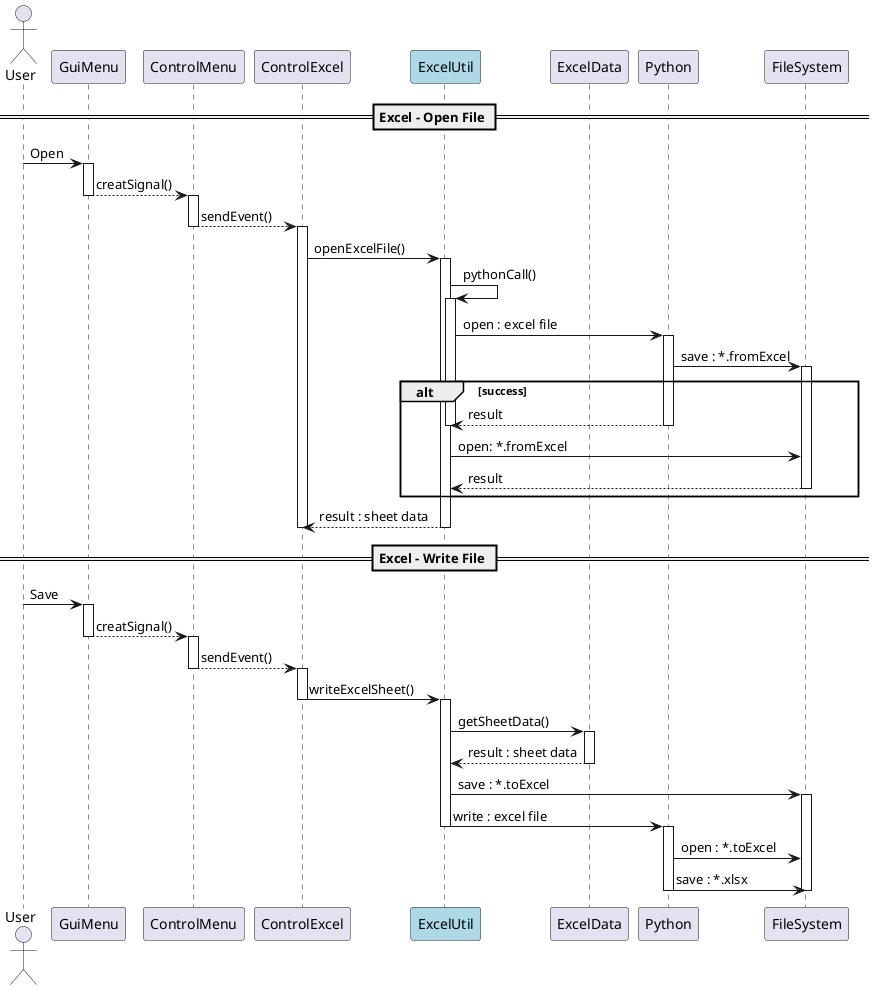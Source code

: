 @startuml

actor User order 10

' participant GuiExcel order 20
participant GuiMenu order 30
participant ControlMenu order 40
participant ControlExcel order 50

participant ExcelUtil order 100 #LightBlue
participant ExcelData order 110
participant Python order 120
participant FileSystem order 130

== Excel - Open File ==

User -> GuiMenu: Open

activate GuiMenu
GuiMenu --> ControlMenu: creatSignal()
deactivate GuiMenu

activate ControlMenu
ControlMenu --> ControlExcel: sendEvent()
deactivate ControlMenu

activate ControlExcel
ControlExcel -> ExcelUtil : openExcelFile()

activate ExcelUtil
ExcelUtil -> ExcelUtil : pythonCall()
activate ExcelUtil

ExcelUtil -> Python : open : excel file
activate Python

Python -> FileSystem : save : *.fromExcel
activate FileSystem

alt success
    ExcelUtil <-- Python : result
    deactivate Python
    deactivate ExcelUtil

    ExcelUtil -> FileSystem : open: *.fromExcel
    ExcelUtil <-- FileSystem : result
    deactivate FileSystem
end

ControlExcel <-- ExcelUtil : result : sheet data

deactivate ExcelUtil
deactivate ControlExcel

== Excel - Write File ==

User -> GuiMenu: Save

activate GuiMenu
GuiMenu --> ControlMenu: creatSignal()
deactivate GuiMenu

activate ControlMenu
ControlMenu --> ControlExcel: sendEvent()
deactivate ControlMenu

activate ControlExcel
ControlExcel -> ExcelUtil : writeExcelSheet()
deactivate ControlExcel

activate ExcelUtil
ExcelUtil -> ExcelData : getSheetData()
activate ExcelData
ExcelData --> ExcelUtil : result : sheet data
deactivate ExcelData

ExcelUtil -> FileSystem : save : *.toExcel
activate FileSystem

ExcelUtil -> Python : write : excel file
deactivate ExcelUtil
activate Python

Python -> FileSystem : open : *.toExcel
Python -> FileSystem : save : *.xlsx
deactivate Python
deactivate FileSystem



@enduml
